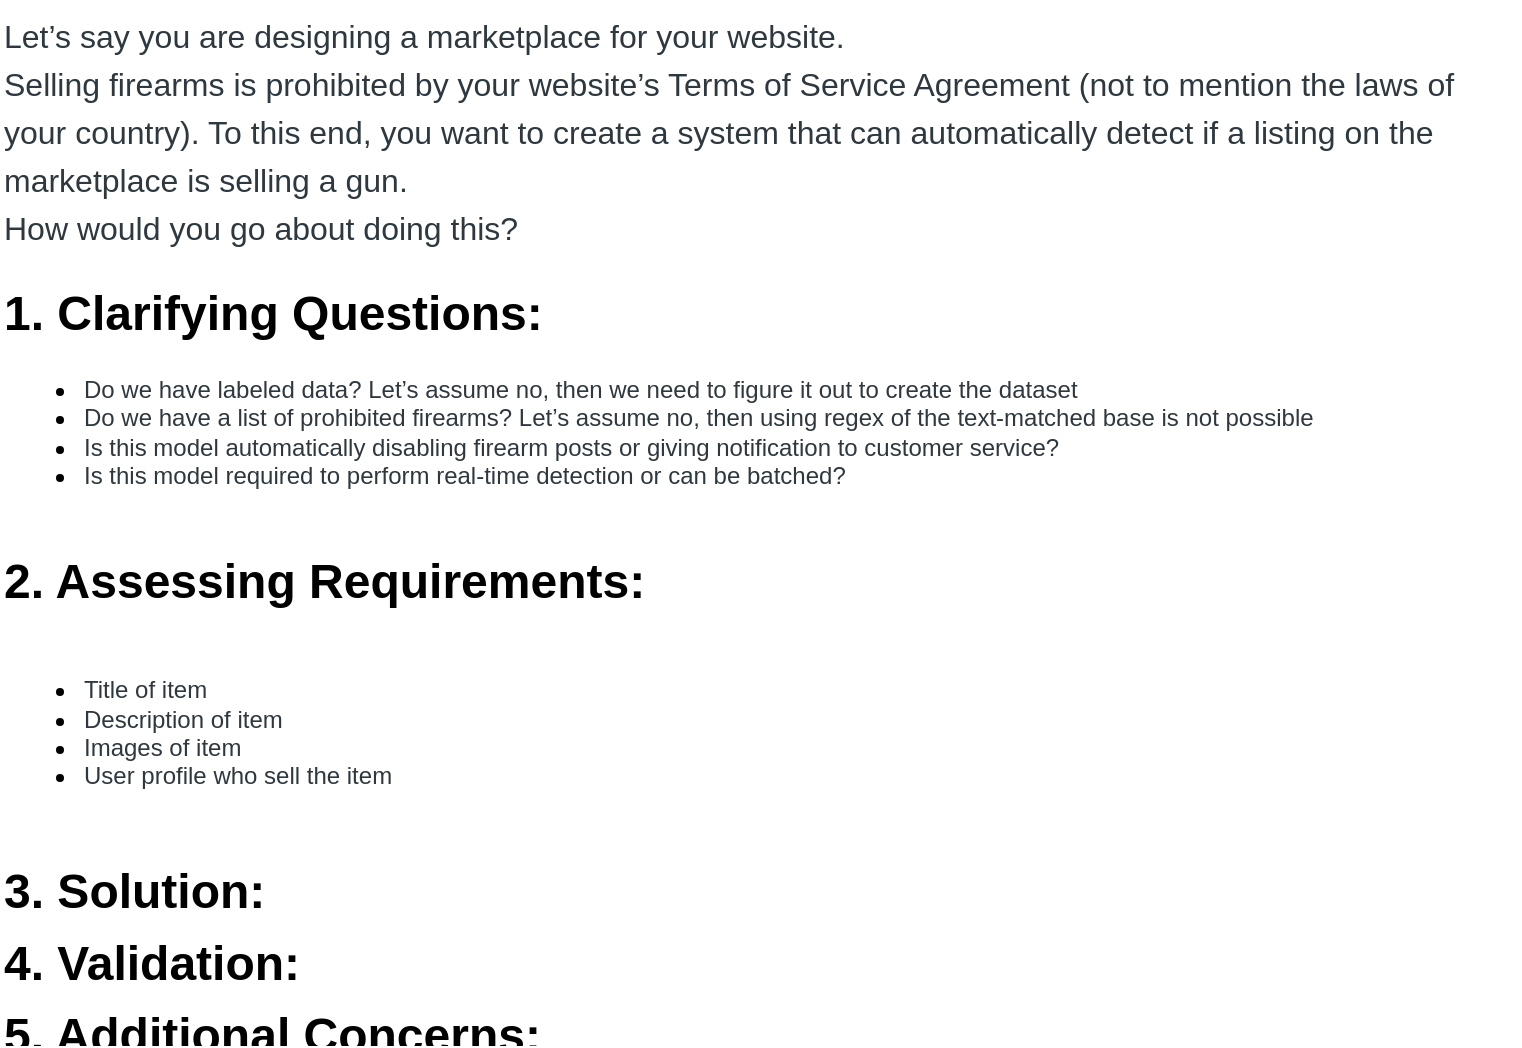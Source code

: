 <mxfile version="24.8.3">
  <diagram name="Page-1" id="yftQJmQo7aOdQ715MIei">
    <mxGraphModel dx="1001" dy="744" grid="1" gridSize="10" guides="1" tooltips="1" connect="1" arrows="1" fold="1" page="1" pageScale="1" pageWidth="850" pageHeight="1100" math="0" shadow="0">
      <root>
        <mxCell id="0" />
        <mxCell id="1" parent="0" />
        <mxCell id="aCFTojnC6SofDdwI8xuQ-2" value="&lt;h1 style=&quot;margin-top: 0px;&quot;&gt;&lt;p style=&quot;font-size: 16px; font-weight: 400; box-sizing: border-box; margin-top: 0px; margin-right: 0px; margin-bottom: var(--iq-gap-md); margin-left: 0px; padding: 0px; font-stretch: inherit; font-size-adjust: inherit; font-kerning: inherit; font-variant-alternates: inherit; font-variant-ligatures: inherit; font-variant-numeric: inherit; font-variant-east-asian: inherit; font-variant-position: inherit; font-feature-settings: inherit; font-optical-sizing: inherit; font-variation-settings: inherit; line-height: 1.5em; caret-color: rgb(46, 56, 63); color: rgb(46, 56, 63);&quot;&gt;&lt;font face=&quot;Helvetica&quot;&gt;Let’s say you are designing a marketplace for your website.&lt;/font&gt;&lt;/p&gt;&lt;p style=&quot;font-size: 16px; font-weight: 400; box-sizing: border-box; margin-top: 0px; margin-right: 0px; margin-bottom: var(--iq-gap-md); margin-left: 0px; padding: 0px; font-stretch: inherit; font-size-adjust: inherit; font-kerning: inherit; font-variant-alternates: inherit; font-variant-ligatures: inherit; font-variant-numeric: inherit; font-variant-east-asian: inherit; font-variant-position: inherit; font-feature-settings: inherit; font-optical-sizing: inherit; font-variation-settings: inherit; line-height: 1.5em; caret-color: rgb(46, 56, 63); color: rgb(46, 56, 63);&quot;&gt;Selling firearms is prohibited by your website’s Terms of Service Agreement (not to mention the laws of your country). To this end, you want to create a system that can automatically detect if a listing on the marketplace is selling a gun.&lt;/p&gt;&lt;p style=&quot;font-size: 16px; font-weight: 400; box-sizing: border-box; margin-top: 0px; margin-right: 0px; margin-bottom: var(--iq-gap-md); margin-left: 0px; padding: 0px; font-stretch: inherit; font-size-adjust: inherit; font-kerning: inherit; font-variant-alternates: inherit; font-variant-ligatures: inherit; font-variant-numeric: inherit; font-variant-east-asian: inherit; font-variant-position: inherit; font-feature-settings: inherit; font-optical-sizing: inherit; font-variation-settings: inherit; line-height: 1.5em; caret-color: rgb(46, 56, 63); color: rgb(46, 56, 63);&quot;&gt;How would you go about doing this?&lt;/p&gt;&lt;/h1&gt;&lt;h1 style=&quot;margin-top: 0px;&quot;&gt;1. Clarifying Questions:&amp;nbsp;&lt;/h1&gt;&lt;h1 style=&quot;margin-top: 0px;&quot;&gt;&lt;ul style=&quot;font-size: 12px;&quot;&gt;&lt;li&gt;&lt;span style=&quot;font-weight: 400; caret-color: rgb(46, 56, 63); color: rgb(46, 56, 63); font-family: Overpass, Helvetica, Arial, sans-serif;&quot;&gt;Do we have labeled data? Let’s assume no, then we need to figure it out to create the dataset&amp;nbsp;&lt;/span&gt;&lt;/li&gt;&lt;li&gt;&lt;span style=&quot;font-weight: 400; caret-color: rgb(46, 56, 63); color: rgb(46, 56, 63); font-family: Overpass, Helvetica, Arial, sans-serif;&quot;&gt;Do we have a list of prohibited firearms? Let’s assume no, then using regex of the text-matched base is not possible&amp;nbsp;&lt;/span&gt;&lt;/li&gt;&lt;li&gt;&lt;span style=&quot;font-weight: 400; caret-color: rgb(46, 56, 63); color: rgb(46, 56, 63); font-family: Overpass, Helvetica, Arial, sans-serif;&quot;&gt;Is this model automatically disabling firearm posts or giving notification to customer service?&lt;/span&gt;&lt;/li&gt;&lt;li&gt;&lt;span style=&quot;font-weight: 400; caret-color: rgb(46, 56, 63); color: rgb(46, 56, 63); font-family: Overpass, Helvetica, Arial, sans-serif;&quot;&gt;Is this model required to perform real-time detection or can be batched?&lt;/span&gt;&lt;br&gt;&lt;/li&gt;&lt;/ul&gt;&lt;div&gt;&lt;h4&gt;&lt;span style=&quot;font-family: inherit; font-size: inherit; font-style: inherit; font-variant-caps: inherit;&quot;&gt;2. Assessing Requirements:&lt;/span&gt;&lt;/h4&gt;&lt;h4 style=&quot;font-size: 12px;&quot;&gt;&lt;ul&gt;&lt;li&gt;&lt;span style=&quot;caret-color: rgb(46, 56, 63); color: rgb(46, 56, 63); font-family: Overpass, Helvetica, Arial, sans-serif; font-weight: 400;&quot;&gt;Title of item&amp;nbsp;&lt;/span&gt;&lt;/li&gt;&lt;li&gt;&lt;span style=&quot;caret-color: rgb(46, 56, 63); color: rgb(46, 56, 63); font-family: Overpass, Helvetica, Arial, sans-serif; font-weight: 400;&quot;&gt;Description of item&amp;nbsp;&lt;/span&gt;&lt;/li&gt;&lt;li&gt;&lt;span style=&quot;caret-color: rgb(46, 56, 63); color: rgb(46, 56, 63); font-family: Overpass, Helvetica, Arial, sans-serif; font-weight: 400;&quot;&gt;Images of item&amp;nbsp;&lt;/span&gt;&lt;/li&gt;&lt;li&gt;&lt;span style=&quot;caret-color: rgb(46, 56, 63); color: rgb(46, 56, 63); font-family: Overpass, Helvetica, Arial, sans-serif; font-weight: 400;&quot;&gt;User profile who sell the item&lt;/span&gt;&lt;br&gt;&lt;/li&gt;&lt;/ul&gt;&lt;/h4&gt;&lt;h4&gt;&lt;span style=&quot;box-sizing: border-box; margin: 0px; padding: 0px; font-style: inherit; font-variant-caps: inherit; font-stretch: inherit; font-size: inherit; font-family: inherit; font-size-adjust: inherit; font-kerning: inherit; font-variant-alternates: inherit; font-variant-ligatures: inherit; font-variant-numeric: inherit; font-variant-east-asian: inherit; font-variant-position: inherit; font-feature-settings: inherit; font-optical-sizing: inherit; font-variation-settings: inherit; line-height: 1.5em;&quot;&gt;3. Solution:&lt;br&gt;&lt;/span&gt;&lt;span style=&quot;box-sizing: border-box; margin: 0px; padding: 0px; font-style: inherit; font-variant-caps: inherit; font-stretch: inherit; font-size: inherit; font-family: inherit; font-size-adjust: inherit; font-kerning: inherit; font-variant-alternates: inherit; font-variant-ligatures: inherit; font-variant-numeric: inherit; font-variant-east-asian: inherit; font-variant-position: inherit; font-feature-settings: inherit; font-optical-sizing: inherit; font-variation-settings: inherit; line-height: 1.5em;&quot;&gt;4. Validation:&lt;br&gt;&lt;/span&gt;&lt;span style=&quot;box-sizing: border-box; margin: 0px; padding: 0px; font-style: inherit; font-variant-caps: inherit; font-stretch: inherit; font-size: inherit; font-family: inherit; font-size-adjust: inherit; font-kerning: inherit; font-variant-alternates: inherit; font-variant-ligatures: inherit; font-variant-numeric: inherit; font-variant-east-asian: inherit; font-variant-position: inherit; font-feature-settings: inherit; font-optical-sizing: inherit; font-variation-settings: inherit; line-height: 1.5em;&quot;&gt;5. Additional Concerns:&lt;/span&gt;&lt;/h4&gt;&lt;/div&gt;&lt;/h1&gt;" style="text;html=1;whiteSpace=wrap;overflow=hidden;rounded=0;" vertex="1" parent="1">
          <mxGeometry x="40" y="40" width="760" height="520" as="geometry" />
        </mxCell>
      </root>
    </mxGraphModel>
  </diagram>
</mxfile>
